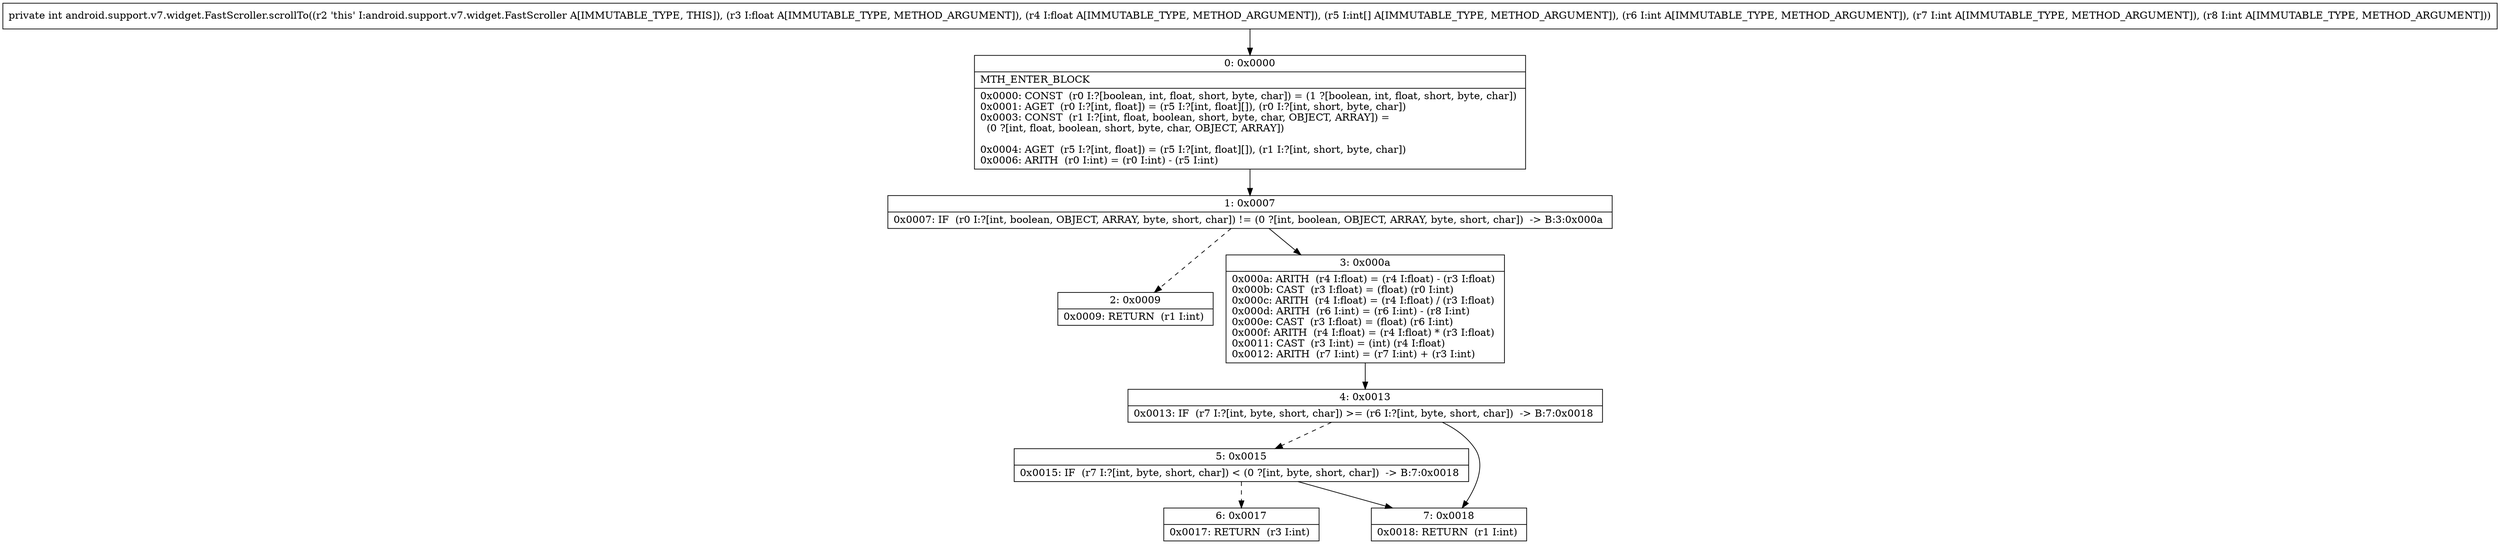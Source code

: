 digraph "CFG forandroid.support.v7.widget.FastScroller.scrollTo(FF[IIII)I" {
Node_0 [shape=record,label="{0\:\ 0x0000|MTH_ENTER_BLOCK\l|0x0000: CONST  (r0 I:?[boolean, int, float, short, byte, char]) = (1 ?[boolean, int, float, short, byte, char]) \l0x0001: AGET  (r0 I:?[int, float]) = (r5 I:?[int, float][]), (r0 I:?[int, short, byte, char]) \l0x0003: CONST  (r1 I:?[int, float, boolean, short, byte, char, OBJECT, ARRAY]) = \l  (0 ?[int, float, boolean, short, byte, char, OBJECT, ARRAY])\l \l0x0004: AGET  (r5 I:?[int, float]) = (r5 I:?[int, float][]), (r1 I:?[int, short, byte, char]) \l0x0006: ARITH  (r0 I:int) = (r0 I:int) \- (r5 I:int) \l}"];
Node_1 [shape=record,label="{1\:\ 0x0007|0x0007: IF  (r0 I:?[int, boolean, OBJECT, ARRAY, byte, short, char]) != (0 ?[int, boolean, OBJECT, ARRAY, byte, short, char])  \-\> B:3:0x000a \l}"];
Node_2 [shape=record,label="{2\:\ 0x0009|0x0009: RETURN  (r1 I:int) \l}"];
Node_3 [shape=record,label="{3\:\ 0x000a|0x000a: ARITH  (r4 I:float) = (r4 I:float) \- (r3 I:float) \l0x000b: CAST  (r3 I:float) = (float) (r0 I:int) \l0x000c: ARITH  (r4 I:float) = (r4 I:float) \/ (r3 I:float) \l0x000d: ARITH  (r6 I:int) = (r6 I:int) \- (r8 I:int) \l0x000e: CAST  (r3 I:float) = (float) (r6 I:int) \l0x000f: ARITH  (r4 I:float) = (r4 I:float) * (r3 I:float) \l0x0011: CAST  (r3 I:int) = (int) (r4 I:float) \l0x0012: ARITH  (r7 I:int) = (r7 I:int) + (r3 I:int) \l}"];
Node_4 [shape=record,label="{4\:\ 0x0013|0x0013: IF  (r7 I:?[int, byte, short, char]) \>= (r6 I:?[int, byte, short, char])  \-\> B:7:0x0018 \l}"];
Node_5 [shape=record,label="{5\:\ 0x0015|0x0015: IF  (r7 I:?[int, byte, short, char]) \< (0 ?[int, byte, short, char])  \-\> B:7:0x0018 \l}"];
Node_6 [shape=record,label="{6\:\ 0x0017|0x0017: RETURN  (r3 I:int) \l}"];
Node_7 [shape=record,label="{7\:\ 0x0018|0x0018: RETURN  (r1 I:int) \l}"];
MethodNode[shape=record,label="{private int android.support.v7.widget.FastScroller.scrollTo((r2 'this' I:android.support.v7.widget.FastScroller A[IMMUTABLE_TYPE, THIS]), (r3 I:float A[IMMUTABLE_TYPE, METHOD_ARGUMENT]), (r4 I:float A[IMMUTABLE_TYPE, METHOD_ARGUMENT]), (r5 I:int[] A[IMMUTABLE_TYPE, METHOD_ARGUMENT]), (r6 I:int A[IMMUTABLE_TYPE, METHOD_ARGUMENT]), (r7 I:int A[IMMUTABLE_TYPE, METHOD_ARGUMENT]), (r8 I:int A[IMMUTABLE_TYPE, METHOD_ARGUMENT])) }"];
MethodNode -> Node_0;
Node_0 -> Node_1;
Node_1 -> Node_2[style=dashed];
Node_1 -> Node_3;
Node_3 -> Node_4;
Node_4 -> Node_5[style=dashed];
Node_4 -> Node_7;
Node_5 -> Node_6[style=dashed];
Node_5 -> Node_7;
}

